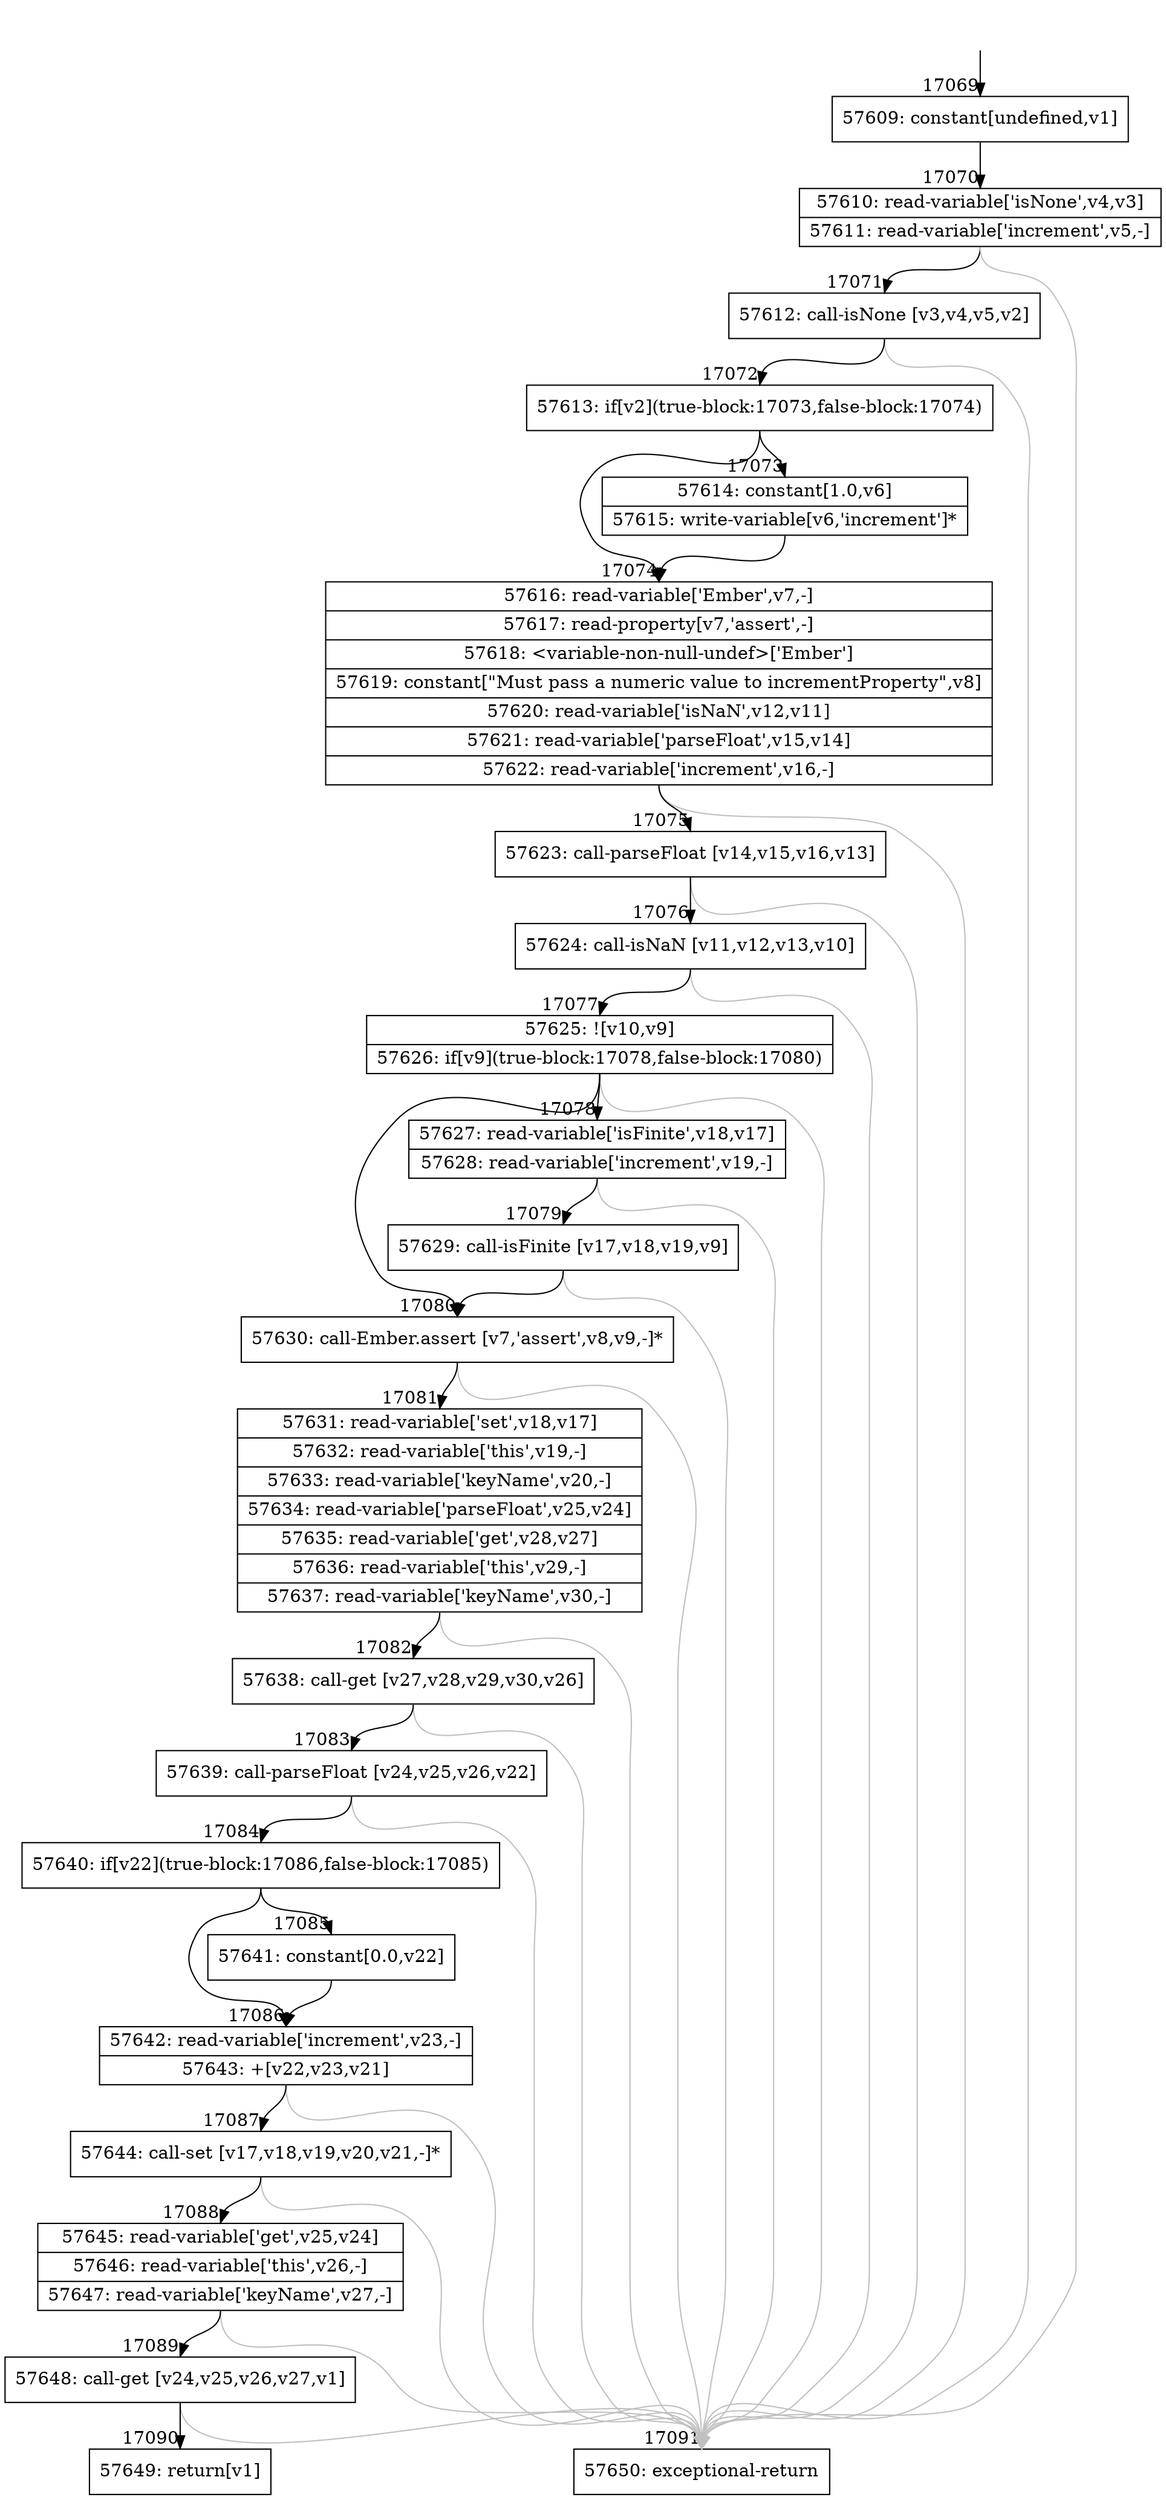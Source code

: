 digraph {
rankdir="TD"
BB_entry1468[shape=none,label=""];
BB_entry1468 -> BB17069 [tailport=s, headport=n, headlabel="    17069"]
BB17069 [shape=record label="{57609: constant[undefined,v1]}" ] 
BB17069 -> BB17070 [tailport=s, headport=n, headlabel="      17070"]
BB17070 [shape=record label="{57610: read-variable['isNone',v4,v3]|57611: read-variable['increment',v5,-]}" ] 
BB17070 -> BB17071 [tailport=s, headport=n, headlabel="      17071"]
BB17070 -> BB17091 [tailport=s, headport=n, color=gray, headlabel="      17091"]
BB17071 [shape=record label="{57612: call-isNone [v3,v4,v5,v2]}" ] 
BB17071 -> BB17072 [tailport=s, headport=n, headlabel="      17072"]
BB17071 -> BB17091 [tailport=s, headport=n, color=gray]
BB17072 [shape=record label="{57613: if[v2](true-block:17073,false-block:17074)}" ] 
BB17072 -> BB17073 [tailport=s, headport=n, headlabel="      17073"]
BB17072 -> BB17074 [tailport=s, headport=n, headlabel="      17074"]
BB17073 [shape=record label="{57614: constant[1.0,v6]|57615: write-variable[v6,'increment']*}" ] 
BB17073 -> BB17074 [tailport=s, headport=n]
BB17074 [shape=record label="{57616: read-variable['Ember',v7,-]|57617: read-property[v7,'assert',-]|57618: \<variable-non-null-undef\>['Ember']|57619: constant[\"Must pass a numeric value to incrementProperty\",v8]|57620: read-variable['isNaN',v12,v11]|57621: read-variable['parseFloat',v15,v14]|57622: read-variable['increment',v16,-]}" ] 
BB17074 -> BB17075 [tailport=s, headport=n, headlabel="      17075"]
BB17074 -> BB17091 [tailport=s, headport=n, color=gray]
BB17075 [shape=record label="{57623: call-parseFloat [v14,v15,v16,v13]}" ] 
BB17075 -> BB17076 [tailport=s, headport=n, headlabel="      17076"]
BB17075 -> BB17091 [tailport=s, headport=n, color=gray]
BB17076 [shape=record label="{57624: call-isNaN [v11,v12,v13,v10]}" ] 
BB17076 -> BB17077 [tailport=s, headport=n, headlabel="      17077"]
BB17076 -> BB17091 [tailport=s, headport=n, color=gray]
BB17077 [shape=record label="{57625: ![v10,v9]|57626: if[v9](true-block:17078,false-block:17080)}" ] 
BB17077 -> BB17080 [tailport=s, headport=n, headlabel="      17080"]
BB17077 -> BB17078 [tailport=s, headport=n, headlabel="      17078"]
BB17077 -> BB17091 [tailport=s, headport=n, color=gray]
BB17078 [shape=record label="{57627: read-variable['isFinite',v18,v17]|57628: read-variable['increment',v19,-]}" ] 
BB17078 -> BB17079 [tailport=s, headport=n, headlabel="      17079"]
BB17078 -> BB17091 [tailport=s, headport=n, color=gray]
BB17079 [shape=record label="{57629: call-isFinite [v17,v18,v19,v9]}" ] 
BB17079 -> BB17080 [tailport=s, headport=n]
BB17079 -> BB17091 [tailport=s, headport=n, color=gray]
BB17080 [shape=record label="{57630: call-Ember.assert [v7,'assert',v8,v9,-]*}" ] 
BB17080 -> BB17081 [tailport=s, headport=n, headlabel="      17081"]
BB17080 -> BB17091 [tailport=s, headport=n, color=gray]
BB17081 [shape=record label="{57631: read-variable['set',v18,v17]|57632: read-variable['this',v19,-]|57633: read-variable['keyName',v20,-]|57634: read-variable['parseFloat',v25,v24]|57635: read-variable['get',v28,v27]|57636: read-variable['this',v29,-]|57637: read-variable['keyName',v30,-]}" ] 
BB17081 -> BB17082 [tailport=s, headport=n, headlabel="      17082"]
BB17081 -> BB17091 [tailport=s, headport=n, color=gray]
BB17082 [shape=record label="{57638: call-get [v27,v28,v29,v30,v26]}" ] 
BB17082 -> BB17083 [tailport=s, headport=n, headlabel="      17083"]
BB17082 -> BB17091 [tailport=s, headport=n, color=gray]
BB17083 [shape=record label="{57639: call-parseFloat [v24,v25,v26,v22]}" ] 
BB17083 -> BB17084 [tailport=s, headport=n, headlabel="      17084"]
BB17083 -> BB17091 [tailport=s, headport=n, color=gray]
BB17084 [shape=record label="{57640: if[v22](true-block:17086,false-block:17085)}" ] 
BB17084 -> BB17086 [tailport=s, headport=n, headlabel="      17086"]
BB17084 -> BB17085 [tailport=s, headport=n, headlabel="      17085"]
BB17085 [shape=record label="{57641: constant[0.0,v22]}" ] 
BB17085 -> BB17086 [tailport=s, headport=n]
BB17086 [shape=record label="{57642: read-variable['increment',v23,-]|57643: +[v22,v23,v21]}" ] 
BB17086 -> BB17087 [tailport=s, headport=n, headlabel="      17087"]
BB17086 -> BB17091 [tailport=s, headport=n, color=gray]
BB17087 [shape=record label="{57644: call-set [v17,v18,v19,v20,v21,-]*}" ] 
BB17087 -> BB17088 [tailport=s, headport=n, headlabel="      17088"]
BB17087 -> BB17091 [tailport=s, headport=n, color=gray]
BB17088 [shape=record label="{57645: read-variable['get',v25,v24]|57646: read-variable['this',v26,-]|57647: read-variable['keyName',v27,-]}" ] 
BB17088 -> BB17089 [tailport=s, headport=n, headlabel="      17089"]
BB17088 -> BB17091 [tailport=s, headport=n, color=gray]
BB17089 [shape=record label="{57648: call-get [v24,v25,v26,v27,v1]}" ] 
BB17089 -> BB17090 [tailport=s, headport=n, headlabel="      17090"]
BB17089 -> BB17091 [tailport=s, headport=n, color=gray]
BB17090 [shape=record label="{57649: return[v1]}" ] 
BB17091 [shape=record label="{57650: exceptional-return}" ] 
//#$~ 32412
}
